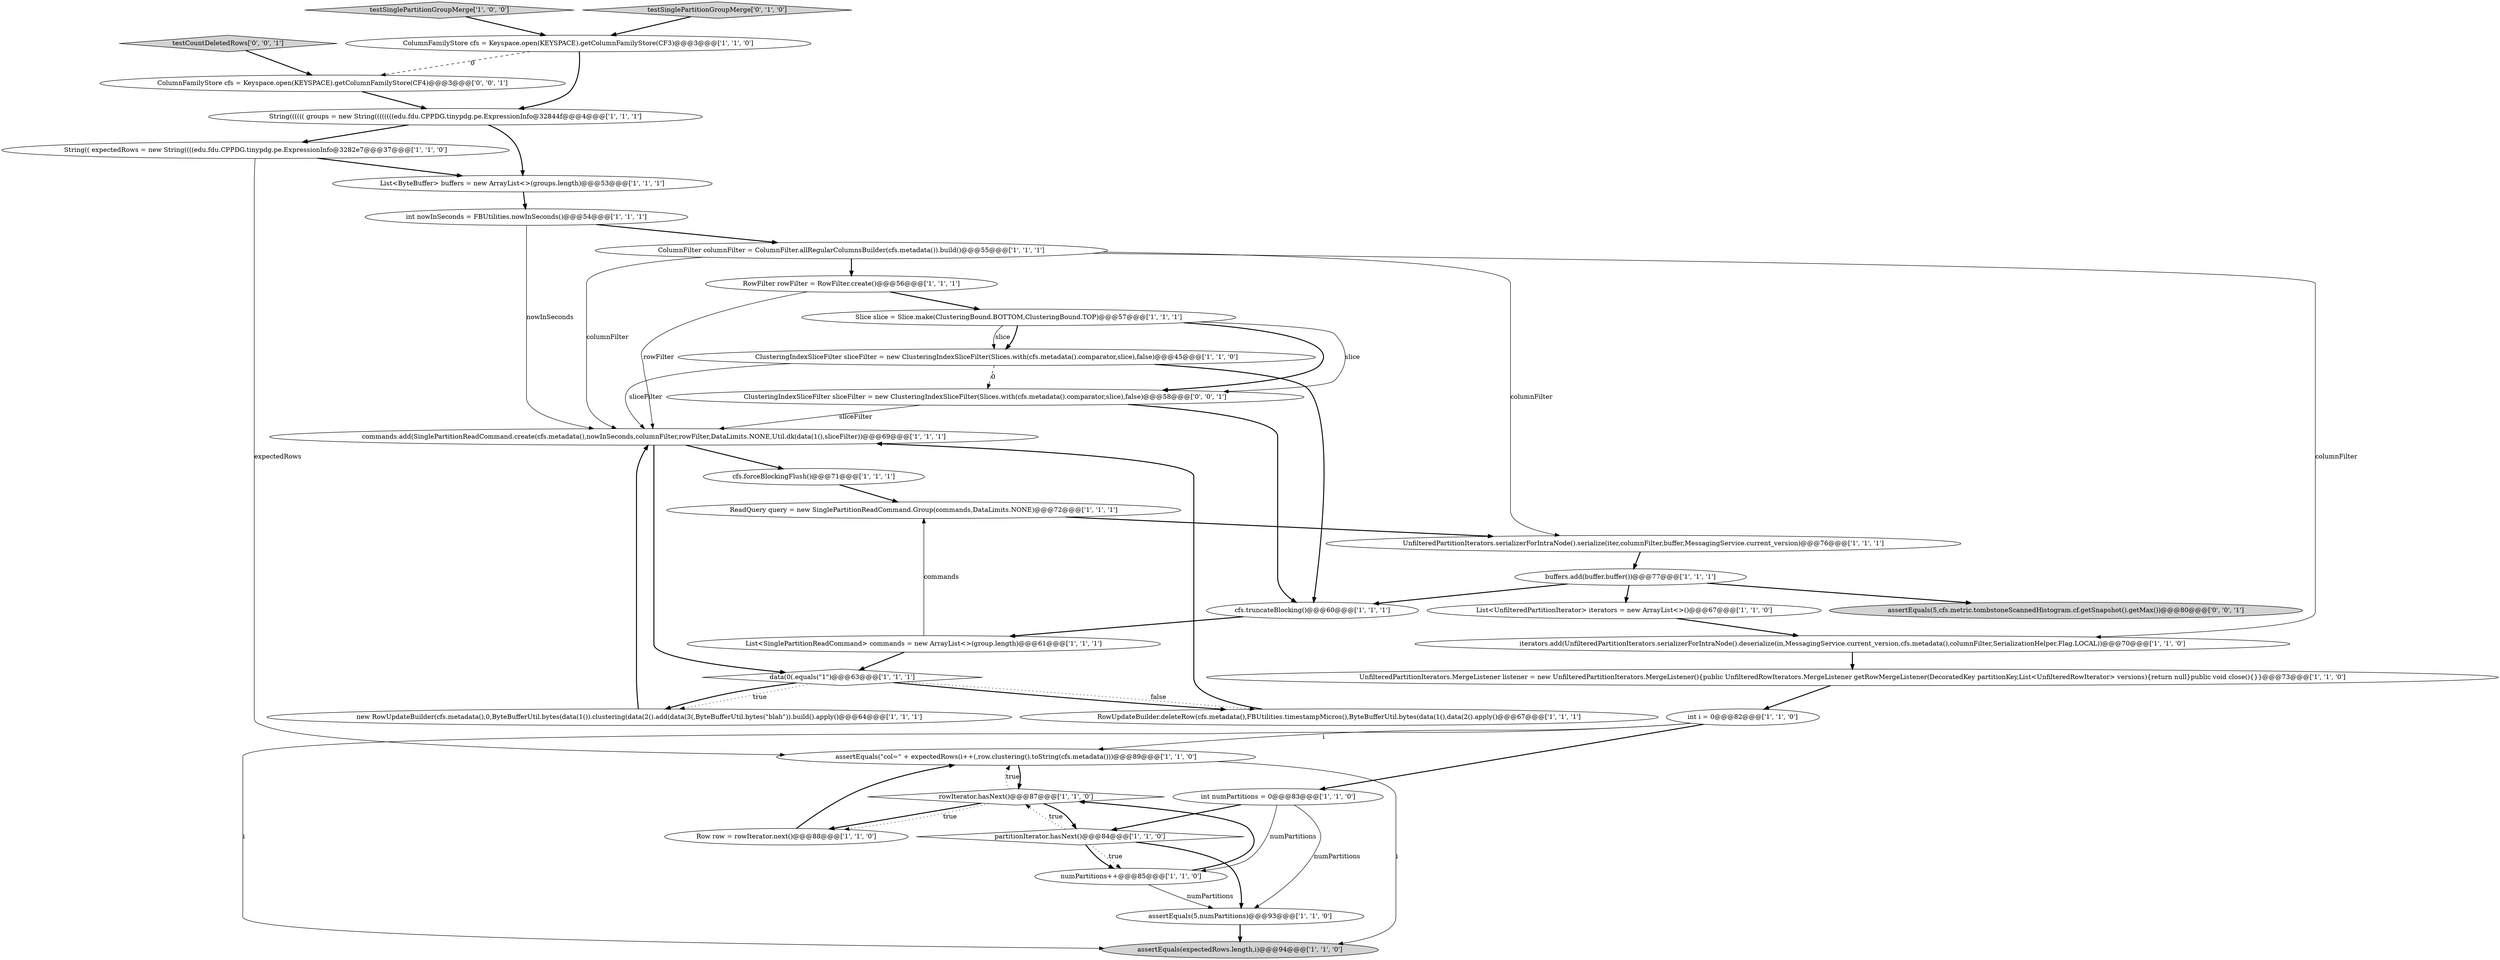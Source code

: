 digraph {
21 [style = filled, label = "String(((((( groups = new String((((((((edu.fdu.CPPDG.tinypdg.pe.ExpressionInfo@32844f@@@4@@@['1', '1', '1']", fillcolor = white, shape = ellipse image = "AAA0AAABBB1BBB"];
26 [style = filled, label = "assertEquals(\"col=\" + expectedRows(i++(,row.clustering().toString(cfs.metadata()))@@@89@@@['1', '1', '0']", fillcolor = white, shape = ellipse image = "AAA0AAABBB1BBB"];
36 [style = filled, label = "testCountDeletedRows['0', '0', '1']", fillcolor = lightgray, shape = diamond image = "AAA0AAABBB3BBB"];
31 [style = filled, label = "cfs.truncateBlocking()@@@60@@@['1', '1', '1']", fillcolor = white, shape = ellipse image = "AAA0AAABBB1BBB"];
1 [style = filled, label = "commands.add(SinglePartitionReadCommand.create(cfs.metadata(),nowInSeconds,columnFilter,rowFilter,DataLimits.NONE,Util.dk(data(1(),sliceFilter))@@@69@@@['1', '1', '1']", fillcolor = white, shape = ellipse image = "AAA0AAABBB1BBB"];
14 [style = filled, label = "assertEquals(expectedRows.length,i)@@@94@@@['1', '1', '0']", fillcolor = lightgray, shape = ellipse image = "AAA0AAABBB1BBB"];
17 [style = filled, label = "String(( expectedRows = new String((((edu.fdu.CPPDG.tinypdg.pe.ExpressionInfo@3282e7@@@37@@@['1', '1', '0']", fillcolor = white, shape = ellipse image = "AAA0AAABBB1BBB"];
27 [style = filled, label = "testSinglePartitionGroupMerge['1', '0', '0']", fillcolor = lightgray, shape = diamond image = "AAA0AAABBB1BBB"];
6 [style = filled, label = "Row row = rowIterator.next()@@@88@@@['1', '1', '0']", fillcolor = white, shape = ellipse image = "AAA0AAABBB1BBB"];
16 [style = filled, label = "Slice slice = Slice.make(ClusteringBound.BOTTOM,ClusteringBound.TOP)@@@57@@@['1', '1', '1']", fillcolor = white, shape = ellipse image = "AAA0AAABBB1BBB"];
3 [style = filled, label = "List<ByteBuffer> buffers = new ArrayList<>(groups.length)@@@53@@@['1', '1', '1']", fillcolor = white, shape = ellipse image = "AAA0AAABBB1BBB"];
33 [style = filled, label = "assertEquals(5,cfs.metric.tombstoneScannedHistogram.cf.getSnapshot().getMax())@@@80@@@['0', '0', '1']", fillcolor = lightgray, shape = ellipse image = "AAA0AAABBB3BBB"];
10 [style = filled, label = "iterators.add(UnfilteredPartitionIterators.serializerForIntraNode().deserialize(in,MessagingService.current_version,cfs.metadata(),columnFilter,SerializationHelper.Flag.LOCAL))@@@70@@@['1', '1', '0']", fillcolor = white, shape = ellipse image = "AAA0AAABBB1BBB"];
15 [style = filled, label = "buffers.add(buffer.buffer())@@@77@@@['1', '1', '1']", fillcolor = white, shape = ellipse image = "AAA0AAABBB1BBB"];
23 [style = filled, label = "ColumnFamilyStore cfs = Keyspace.open(KEYSPACE).getColumnFamilyStore(CF3)@@@3@@@['1', '1', '0']", fillcolor = white, shape = ellipse image = "AAA0AAABBB1BBB"];
7 [style = filled, label = "assertEquals(5,numPartitions)@@@93@@@['1', '1', '0']", fillcolor = white, shape = ellipse image = "AAA0AAABBB1BBB"];
35 [style = filled, label = "ColumnFamilyStore cfs = Keyspace.open(KEYSPACE).getColumnFamilyStore(CF4)@@@3@@@['0', '0', '1']", fillcolor = white, shape = ellipse image = "AAA0AAABBB3BBB"];
8 [style = filled, label = "numPartitions++@@@85@@@['1', '1', '0']", fillcolor = white, shape = ellipse image = "AAA0AAABBB1BBB"];
2 [style = filled, label = "int nowInSeconds = FBUtilities.nowInSeconds()@@@54@@@['1', '1', '1']", fillcolor = white, shape = ellipse image = "AAA0AAABBB1BBB"];
29 [style = filled, label = "rowIterator.hasNext()@@@87@@@['1', '1', '0']", fillcolor = white, shape = diamond image = "AAA0AAABBB1BBB"];
25 [style = filled, label = "partitionIterator.hasNext()@@@84@@@['1', '1', '0']", fillcolor = white, shape = diamond image = "AAA0AAABBB1BBB"];
11 [style = filled, label = "UnfilteredPartitionIterators.MergeListener listener = new UnfilteredPartitionIterators.MergeListener(){public UnfilteredRowIterators.MergeListener getRowMergeListener(DecoratedKey partitionKey,List<UnfilteredRowIterator> versions){return null}public void close(){}}@@@73@@@['1', '1', '0']", fillcolor = white, shape = ellipse image = "AAA0AAABBB1BBB"];
13 [style = filled, label = "List<UnfilteredPartitionIterator> iterators = new ArrayList<>()@@@67@@@['1', '1', '0']", fillcolor = white, shape = ellipse image = "AAA0AAABBB1BBB"];
34 [style = filled, label = "ClusteringIndexSliceFilter sliceFilter = new ClusteringIndexSliceFilter(Slices.with(cfs.metadata().comparator,slice),false)@@@58@@@['0', '0', '1']", fillcolor = white, shape = ellipse image = "AAA0AAABBB3BBB"];
5 [style = filled, label = "cfs.forceBlockingFlush()@@@71@@@['1', '1', '1']", fillcolor = white, shape = ellipse image = "AAA0AAABBB1BBB"];
4 [style = filled, label = "int numPartitions = 0@@@83@@@['1', '1', '0']", fillcolor = white, shape = ellipse image = "AAA0AAABBB1BBB"];
9 [style = filled, label = "RowFilter rowFilter = RowFilter.create()@@@56@@@['1', '1', '1']", fillcolor = white, shape = ellipse image = "AAA0AAABBB1BBB"];
24 [style = filled, label = "data(0(.equals(\"1\")@@@63@@@['1', '1', '1']", fillcolor = white, shape = diamond image = "AAA0AAABBB1BBB"];
30 [style = filled, label = "List<SinglePartitionReadCommand> commands = new ArrayList<>(group.length)@@@61@@@['1', '1', '1']", fillcolor = white, shape = ellipse image = "AAA0AAABBB1BBB"];
32 [style = filled, label = "testSinglePartitionGroupMerge['0', '1', '0']", fillcolor = lightgray, shape = diamond image = "AAA0AAABBB2BBB"];
20 [style = filled, label = "ReadQuery query = new SinglePartitionReadCommand.Group(commands,DataLimits.NONE)@@@72@@@['1', '1', '1']", fillcolor = white, shape = ellipse image = "AAA0AAABBB1BBB"];
19 [style = filled, label = "ClusteringIndexSliceFilter sliceFilter = new ClusteringIndexSliceFilter(Slices.with(cfs.metadata().comparator,slice),false)@@@45@@@['1', '1', '0']", fillcolor = white, shape = ellipse image = "AAA0AAABBB1BBB"];
0 [style = filled, label = "UnfilteredPartitionIterators.serializerForIntraNode().serialize(iter,columnFilter,buffer,MessagingService.current_version)@@@76@@@['1', '1', '1']", fillcolor = white, shape = ellipse image = "AAA0AAABBB1BBB"];
22 [style = filled, label = "int i = 0@@@82@@@['1', '1', '0']", fillcolor = white, shape = ellipse image = "AAA0AAABBB1BBB"];
28 [style = filled, label = "new RowUpdateBuilder(cfs.metadata(),0,ByteBufferUtil.bytes(data(1()).clustering(data(2().add(data(3(,ByteBufferUtil.bytes(\"blah\")).build().apply()@@@64@@@['1', '1', '1']", fillcolor = white, shape = ellipse image = "AAA0AAABBB1BBB"];
12 [style = filled, label = "ColumnFilter columnFilter = ColumnFilter.allRegularColumnsBuilder(cfs.metadata()).build()@@@55@@@['1', '1', '1']", fillcolor = white, shape = ellipse image = "AAA0AAABBB1BBB"];
18 [style = filled, label = "RowUpdateBuilder.deleteRow(cfs.metadata(),FBUtilities.timestampMicros(),ByteBufferUtil.bytes(data(1(),data(2().apply()@@@67@@@['1', '1', '1']", fillcolor = white, shape = ellipse image = "AAA0AAABBB1BBB"];
24->28 [style = dotted, label="true"];
32->23 [style = bold, label=""];
12->1 [style = solid, label="columnFilter"];
19->34 [style = dashed, label="0"];
11->22 [style = bold, label=""];
21->3 [style = bold, label=""];
4->8 [style = solid, label="numPartitions"];
8->7 [style = solid, label="numPartitions"];
24->18 [style = bold, label=""];
3->2 [style = bold, label=""];
15->33 [style = bold, label=""];
4->25 [style = bold, label=""];
6->26 [style = bold, label=""];
25->8 [style = dotted, label="true"];
25->29 [style = dotted, label="true"];
23->35 [style = dashed, label="0"];
9->16 [style = bold, label=""];
16->19 [style = bold, label=""];
25->7 [style = bold, label=""];
22->26 [style = solid, label="i"];
21->17 [style = bold, label=""];
16->34 [style = solid, label="slice"];
27->23 [style = bold, label=""];
15->31 [style = bold, label=""];
16->19 [style = solid, label="slice"];
16->34 [style = bold, label=""];
10->11 [style = bold, label=""];
29->26 [style = dotted, label="true"];
17->3 [style = bold, label=""];
1->24 [style = bold, label=""];
2->1 [style = solid, label="nowInSeconds"];
9->1 [style = solid, label="rowFilter"];
29->25 [style = bold, label=""];
12->10 [style = solid, label="columnFilter"];
19->1 [style = solid, label="sliceFilter"];
7->14 [style = bold, label=""];
34->1 [style = solid, label="sliceFilter"];
23->21 [style = bold, label=""];
12->9 [style = bold, label=""];
8->29 [style = bold, label=""];
29->6 [style = bold, label=""];
28->1 [style = bold, label=""];
0->15 [style = bold, label=""];
17->26 [style = solid, label="expectedRows"];
26->14 [style = solid, label="i"];
34->31 [style = bold, label=""];
5->20 [style = bold, label=""];
22->4 [style = bold, label=""];
24->18 [style = dotted, label="false"];
15->13 [style = bold, label=""];
22->14 [style = solid, label="i"];
35->21 [style = bold, label=""];
25->8 [style = bold, label=""];
18->1 [style = bold, label=""];
29->6 [style = dotted, label="true"];
31->30 [style = bold, label=""];
30->20 [style = solid, label="commands"];
19->31 [style = bold, label=""];
24->28 [style = bold, label=""];
20->0 [style = bold, label=""];
13->10 [style = bold, label=""];
12->0 [style = solid, label="columnFilter"];
4->7 [style = solid, label="numPartitions"];
30->24 [style = bold, label=""];
26->29 [style = bold, label=""];
36->35 [style = bold, label=""];
2->12 [style = bold, label=""];
1->5 [style = bold, label=""];
}
